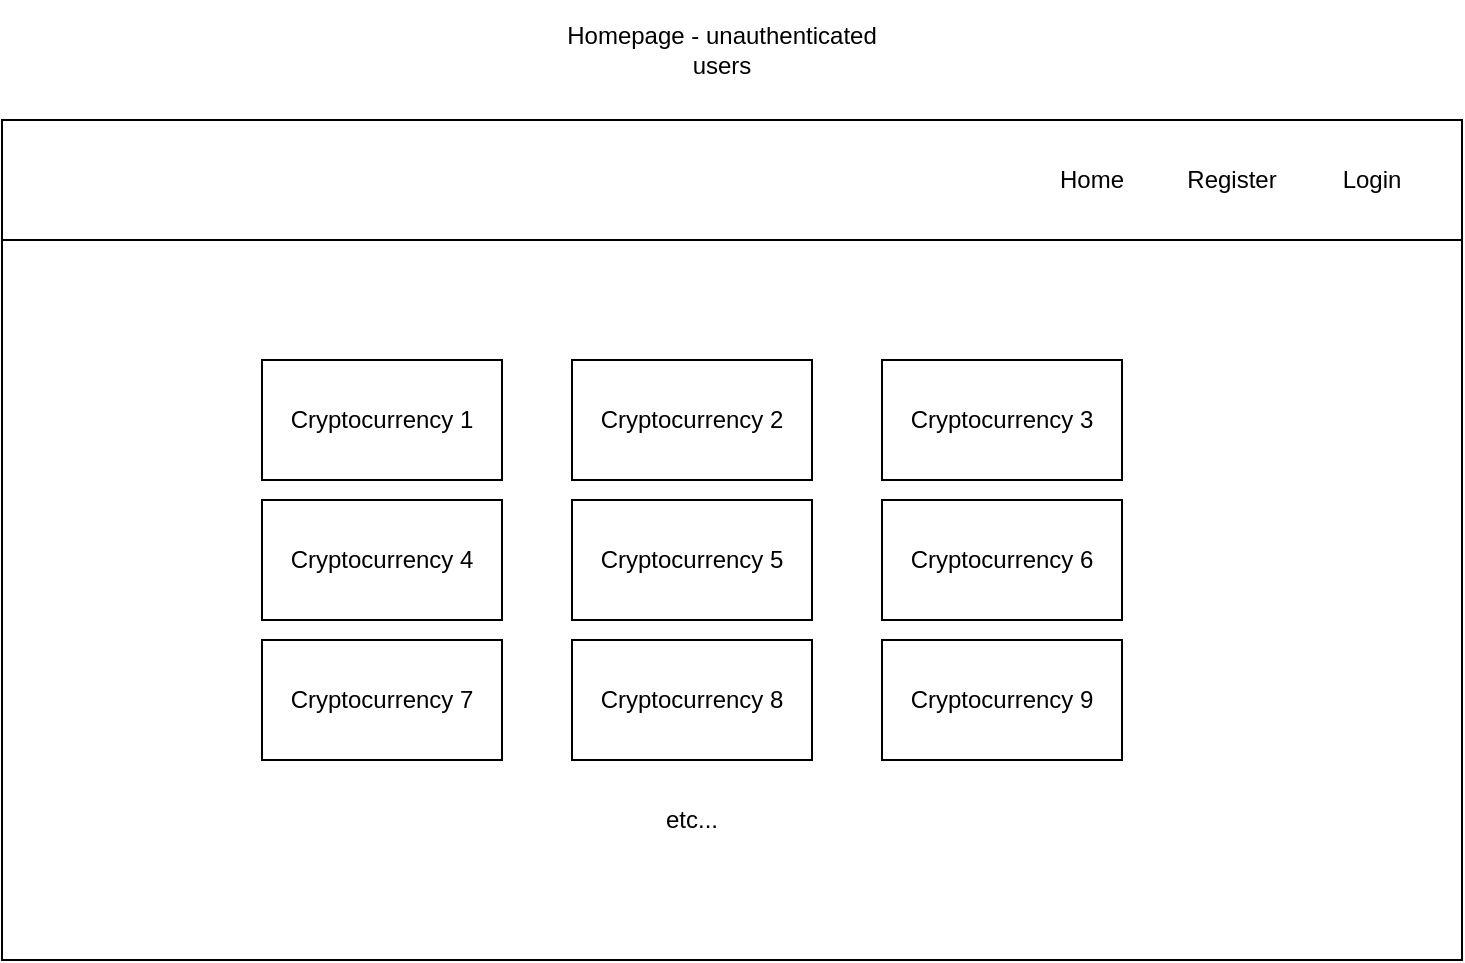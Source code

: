 <mxfile version="13.7.3" type="device" pages="8"><diagram id="aabNuVAJVz0_5l-zAZiH" name="Home-unauthenticated"><mxGraphModel dx="868" dy="482" grid="1" gridSize="10" guides="1" tooltips="1" connect="1" arrows="1" fold="1" page="1" pageScale="1" pageWidth="850" pageHeight="1100" math="0" shadow="0"><root><mxCell id="0"/><mxCell id="1" parent="0"/><mxCell id="TTVd7hOn94MOB04OpmDW-1" value="" style="rounded=0;whiteSpace=wrap;html=1;" parent="1" vertex="1"><mxGeometry x="80" y="90" width="730" height="420" as="geometry"/></mxCell><mxCell id="TTVd7hOn94MOB04OpmDW-13" value="" style="rounded=0;whiteSpace=wrap;html=1;" parent="1" vertex="1"><mxGeometry x="210" y="350" width="120" height="60" as="geometry"/></mxCell><mxCell id="TTVd7hOn94MOB04OpmDW-2" value="" style="rounded=0;whiteSpace=wrap;html=1;" parent="1" vertex="1"><mxGeometry x="80" y="90" width="730" height="60" as="geometry"/></mxCell><mxCell id="TTVd7hOn94MOB04OpmDW-3" value="Login" style="text;html=1;strokeColor=none;fillColor=none;align=center;verticalAlign=middle;whiteSpace=wrap;rounded=0;" parent="1" vertex="1"><mxGeometry x="730" y="95" width="70" height="50" as="geometry"/></mxCell><mxCell id="TTVd7hOn94MOB04OpmDW-4" value="Home" style="text;html=1;strokeColor=none;fillColor=none;align=center;verticalAlign=middle;whiteSpace=wrap;rounded=0;" parent="1" vertex="1"><mxGeometry x="590" y="95" width="70" height="50" as="geometry"/></mxCell><mxCell id="TTVd7hOn94MOB04OpmDW-5" value="Register" style="text;html=1;strokeColor=none;fillColor=none;align=center;verticalAlign=middle;whiteSpace=wrap;rounded=0;" parent="1" vertex="1"><mxGeometry x="660" y="95" width="70" height="50" as="geometry"/></mxCell><mxCell id="TTVd7hOn94MOB04OpmDW-6" value="Homepage - unauthenticated users" style="text;html=1;strokeColor=none;fillColor=none;align=center;verticalAlign=middle;whiteSpace=wrap;rounded=0;" parent="1" vertex="1"><mxGeometry x="360" y="30" width="160" height="50" as="geometry"/></mxCell><mxCell id="TTVd7hOn94MOB04OpmDW-7" value="" style="rounded=0;whiteSpace=wrap;html=1;" parent="1" vertex="1"><mxGeometry x="210" y="210" width="120" height="60" as="geometry"/></mxCell><mxCell id="TTVd7hOn94MOB04OpmDW-8" value="Cryptocurrency 1" style="text;html=1;strokeColor=none;fillColor=none;align=center;verticalAlign=middle;whiteSpace=wrap;rounded=0;" parent="1" vertex="1"><mxGeometry x="220" y="220" width="100" height="40" as="geometry"/></mxCell><mxCell id="TTVd7hOn94MOB04OpmDW-9" value="Cryptocurrency 7" style="text;html=1;strokeColor=none;fillColor=none;align=center;verticalAlign=middle;whiteSpace=wrap;rounded=0;" parent="1" vertex="1"><mxGeometry x="220" y="360" width="100" height="40" as="geometry"/></mxCell><mxCell id="TTVd7hOn94MOB04OpmDW-12" value="" style="rounded=0;whiteSpace=wrap;html=1;" parent="1" vertex="1"><mxGeometry x="210" y="280" width="120" height="60" as="geometry"/></mxCell><mxCell id="TTVd7hOn94MOB04OpmDW-10" value="Cryptocurrency 4" style="text;html=1;strokeColor=none;fillColor=none;align=center;verticalAlign=middle;whiteSpace=wrap;rounded=0;" parent="1" vertex="1"><mxGeometry x="220" y="290" width="100" height="40" as="geometry"/></mxCell><mxCell id="TTVd7hOn94MOB04OpmDW-14" value="etc..." style="text;html=1;strokeColor=none;fillColor=none;align=center;verticalAlign=middle;whiteSpace=wrap;rounded=0;" parent="1" vertex="1"><mxGeometry x="405" y="430" width="40" height="20" as="geometry"/></mxCell><mxCell id="TTVd7hOn94MOB04OpmDW-15" value="" style="rounded=0;whiteSpace=wrap;html=1;" parent="1" vertex="1"><mxGeometry x="365" y="210" width="120" height="60" as="geometry"/></mxCell><mxCell id="TTVd7hOn94MOB04OpmDW-16" value="" style="rounded=0;whiteSpace=wrap;html=1;" parent="1" vertex="1"><mxGeometry x="520" y="210" width="120" height="60" as="geometry"/></mxCell><mxCell id="TTVd7hOn94MOB04OpmDW-17" value="" style="rounded=0;whiteSpace=wrap;html=1;" parent="1" vertex="1"><mxGeometry x="365" y="280" width="120" height="60" as="geometry"/></mxCell><mxCell id="TTVd7hOn94MOB04OpmDW-18" value="" style="rounded=0;whiteSpace=wrap;html=1;" parent="1" vertex="1"><mxGeometry x="520" y="280" width="120" height="60" as="geometry"/></mxCell><mxCell id="TTVd7hOn94MOB04OpmDW-19" value="" style="rounded=0;whiteSpace=wrap;html=1;" parent="1" vertex="1"><mxGeometry x="365" y="350" width="120" height="60" as="geometry"/></mxCell><mxCell id="TTVd7hOn94MOB04OpmDW-20" value="" style="rounded=0;whiteSpace=wrap;html=1;" parent="1" vertex="1"><mxGeometry x="520" y="350" width="120" height="60" as="geometry"/></mxCell><mxCell id="TTVd7hOn94MOB04OpmDW-22" value="Cryptocurrency 2" style="text;html=1;strokeColor=none;fillColor=none;align=center;verticalAlign=middle;whiteSpace=wrap;rounded=0;" parent="1" vertex="1"><mxGeometry x="375" y="220" width="100" height="40" as="geometry"/></mxCell><mxCell id="TTVd7hOn94MOB04OpmDW-23" value="Cryptocurrency 5" style="text;html=1;strokeColor=none;fillColor=none;align=center;verticalAlign=middle;whiteSpace=wrap;rounded=0;" parent="1" vertex="1"><mxGeometry x="375" y="290" width="100" height="40" as="geometry"/></mxCell><mxCell id="TTVd7hOn94MOB04OpmDW-24" value="Cryptocurrency 8" style="text;html=1;strokeColor=none;fillColor=none;align=center;verticalAlign=middle;whiteSpace=wrap;rounded=0;" parent="1" vertex="1"><mxGeometry x="375" y="360" width="100" height="40" as="geometry"/></mxCell><mxCell id="TTVd7hOn94MOB04OpmDW-25" value="Cryptocurrency 3" style="text;html=1;strokeColor=none;fillColor=none;align=center;verticalAlign=middle;whiteSpace=wrap;rounded=0;" parent="1" vertex="1"><mxGeometry x="530" y="220" width="100" height="40" as="geometry"/></mxCell><mxCell id="TTVd7hOn94MOB04OpmDW-26" value="Cryptocurrency 6" style="text;html=1;strokeColor=none;fillColor=none;align=center;verticalAlign=middle;whiteSpace=wrap;rounded=0;" parent="1" vertex="1"><mxGeometry x="530" y="290" width="100" height="40" as="geometry"/></mxCell><mxCell id="TTVd7hOn94MOB04OpmDW-27" value="Cryptocurrency 9" style="text;html=1;strokeColor=none;fillColor=none;align=center;verticalAlign=middle;whiteSpace=wrap;rounded=0;" parent="1" vertex="1"><mxGeometry x="530" y="360" width="100" height="40" as="geometry"/></mxCell></root></mxGraphModel></diagram><diagram name="Cryptocurrency details-unauthenticated" id="bdtmQenJDcPyTFG-85FM"><mxGraphModel dx="868" dy="482" grid="1" gridSize="10" guides="1" tooltips="1" connect="1" arrows="1" fold="1" page="1" pageScale="1" pageWidth="850" pageHeight="1100" math="0" shadow="0"><root><mxCell id="eM7s5eN9_leI6L5O0Xb4-0"/><mxCell id="eM7s5eN9_leI6L5O0Xb4-1" parent="eM7s5eN9_leI6L5O0Xb4-0"/><mxCell id="eM7s5eN9_leI6L5O0Xb4-2" value="" style="rounded=0;whiteSpace=wrap;html=1;" parent="eM7s5eN9_leI6L5O0Xb4-1" vertex="1"><mxGeometry x="80" y="90" width="730" height="730" as="geometry"/></mxCell><mxCell id="eM7s5eN9_leI6L5O0Xb4-3" value="" style="rounded=0;whiteSpace=wrap;html=1;" parent="eM7s5eN9_leI6L5O0Xb4-1" vertex="1"><mxGeometry x="80" y="90" width="730" height="60" as="geometry"/></mxCell><mxCell id="eM7s5eN9_leI6L5O0Xb4-4" value="Login" style="text;html=1;strokeColor=none;fillColor=none;align=center;verticalAlign=middle;whiteSpace=wrap;rounded=0;" parent="eM7s5eN9_leI6L5O0Xb4-1" vertex="1"><mxGeometry x="730" y="95" width="70" height="50" as="geometry"/></mxCell><mxCell id="eM7s5eN9_leI6L5O0Xb4-5" value="Home" style="text;html=1;strokeColor=none;fillColor=none;align=center;verticalAlign=middle;whiteSpace=wrap;rounded=0;" parent="eM7s5eN9_leI6L5O0Xb4-1" vertex="1"><mxGeometry x="590" y="95" width="70" height="50" as="geometry"/></mxCell><mxCell id="eM7s5eN9_leI6L5O0Xb4-6" value="Register" style="text;html=1;strokeColor=none;fillColor=none;align=center;verticalAlign=middle;whiteSpace=wrap;rounded=0;" parent="eM7s5eN9_leI6L5O0Xb4-1" vertex="1"><mxGeometry x="660" y="95" width="70" height="50" as="geometry"/></mxCell><mxCell id="eM7s5eN9_leI6L5O0Xb4-7" value="Cryptocurrency details - unauthenticated user" style="text;html=1;strokeColor=none;fillColor=none;align=center;verticalAlign=middle;whiteSpace=wrap;rounded=0;" parent="eM7s5eN9_leI6L5O0Xb4-1" vertex="1"><mxGeometry x="360" y="30" width="160" height="50" as="geometry"/></mxCell><mxCell id="eM7s5eN9_leI6L5O0Xb4-14" value="" style="rounded=0;whiteSpace=wrap;html=1;" parent="eM7s5eN9_leI6L5O0Xb4-1" vertex="1"><mxGeometry x="190" y="190" width="500" height="120" as="geometry"/></mxCell><mxCell id="eM7s5eN9_leI6L5O0Xb4-15" value="Cryptocurrency 1" style="text;html=1;strokeColor=none;fillColor=none;align=center;verticalAlign=middle;whiteSpace=wrap;rounded=0;" parent="eM7s5eN9_leI6L5O0Xb4-1" vertex="1"><mxGeometry x="220" y="200" width="120" height="20" as="geometry"/></mxCell><mxCell id="eM7s5eN9_leI6L5O0Xb4-16" value="Symbol" style="text;html=1;strokeColor=none;fillColor=none;align=center;verticalAlign=middle;whiteSpace=wrap;rounded=0;" parent="eM7s5eN9_leI6L5O0Xb4-1" vertex="1"><mxGeometry x="220" y="230" width="70" height="20" as="geometry"/></mxCell><mxCell id="eM7s5eN9_leI6L5O0Xb4-17" value="Current Price" style="text;html=1;strokeColor=none;fillColor=none;align=center;verticalAlign=middle;whiteSpace=wrap;rounded=0;" parent="eM7s5eN9_leI6L5O0Xb4-1" vertex="1"><mxGeometry x="220" y="250" width="100" height="40" as="geometry"/></mxCell><mxCell id="eM7s5eN9_leI6L5O0Xb4-18" value="" style="rounded=0;whiteSpace=wrap;html=1;" parent="eM7s5eN9_leI6L5O0Xb4-1" vertex="1"><mxGeometry x="190" y="350" width="500" height="180" as="geometry"/></mxCell><mxCell id="eM7s5eN9_leI6L5O0Xb4-19" value="Last 24 hours chart" style="text;html=1;strokeColor=none;fillColor=none;align=center;verticalAlign=middle;whiteSpace=wrap;rounded=0;" parent="eM7s5eN9_leI6L5O0Xb4-1" vertex="1"><mxGeometry x="357.5" y="360" width="165" height="20" as="geometry"/></mxCell><mxCell id="eM7s5eN9_leI6L5O0Xb4-20" value="" style="rounded=0;whiteSpace=wrap;html=1;" parent="eM7s5eN9_leI6L5O0Xb4-1" vertex="1"><mxGeometry x="190" y="570" width="500" height="180" as="geometry"/></mxCell><mxCell id="eM7s5eN9_leI6L5O0Xb4-21" value="Last 3 months chart" style="text;html=1;strokeColor=none;fillColor=none;align=center;verticalAlign=middle;whiteSpace=wrap;rounded=0;" parent="eM7s5eN9_leI6L5O0Xb4-1" vertex="1"><mxGeometry x="370" y="590" width="140" height="20" as="geometry"/></mxCell></root></mxGraphModel></diagram><diagram id="qeXUuhp6uYV25dQU9sKp" name="Register"><mxGraphModel dx="868" dy="482" grid="1" gridSize="10" guides="1" tooltips="1" connect="1" arrows="1" fold="1" page="1" pageScale="1" pageWidth="850" pageHeight="1100" math="0" shadow="0"><root><mxCell id="GYwmOdR1COvVDIilNJJR-0"/><mxCell id="GYwmOdR1COvVDIilNJJR-1" parent="GYwmOdR1COvVDIilNJJR-0"/><mxCell id="zpGdu5BDpgVGyrMCiccR-0" value="" style="rounded=0;whiteSpace=wrap;html=1;" parent="GYwmOdR1COvVDIilNJJR-1" vertex="1"><mxGeometry x="80" y="90" width="730" height="420" as="geometry"/></mxCell><mxCell id="zpGdu5BDpgVGyrMCiccR-2" value="" style="rounded=0;whiteSpace=wrap;html=1;" parent="GYwmOdR1COvVDIilNJJR-1" vertex="1"><mxGeometry x="80" y="90" width="730" height="60" as="geometry"/></mxCell><mxCell id="zpGdu5BDpgVGyrMCiccR-3" value="Login" style="text;html=1;strokeColor=none;fillColor=none;align=center;verticalAlign=middle;whiteSpace=wrap;rounded=0;" parent="GYwmOdR1COvVDIilNJJR-1" vertex="1"><mxGeometry x="730" y="95" width="70" height="50" as="geometry"/></mxCell><mxCell id="zpGdu5BDpgVGyrMCiccR-4" value="Home" style="text;html=1;strokeColor=none;fillColor=none;align=center;verticalAlign=middle;whiteSpace=wrap;rounded=0;" parent="GYwmOdR1COvVDIilNJJR-1" vertex="1"><mxGeometry x="590" y="95" width="70" height="50" as="geometry"/></mxCell><mxCell id="zpGdu5BDpgVGyrMCiccR-5" value="Register" style="text;html=1;strokeColor=none;fillColor=none;align=center;verticalAlign=middle;whiteSpace=wrap;rounded=0;" parent="GYwmOdR1COvVDIilNJJR-1" vertex="1"><mxGeometry x="660" y="95" width="70" height="50" as="geometry"/></mxCell><mxCell id="zpGdu5BDpgVGyrMCiccR-6" value="Register" style="text;html=1;strokeColor=none;fillColor=none;align=center;verticalAlign=middle;whiteSpace=wrap;rounded=0;" parent="GYwmOdR1COvVDIilNJJR-1" vertex="1"><mxGeometry x="360" y="30" width="160" height="50" as="geometry"/></mxCell><mxCell id="zpGdu5BDpgVGyrMCiccR-27" value="" style="rounded=0;whiteSpace=wrap;html=1;" parent="GYwmOdR1COvVDIilNJJR-1" vertex="1"><mxGeometry x="190" y="200" width="520" height="230" as="geometry"/></mxCell><mxCell id="zpGdu5BDpgVGyrMCiccR-28" value="" style="rounded=1;whiteSpace=wrap;html=1;" parent="GYwmOdR1COvVDIilNJJR-1" vertex="1"><mxGeometry x="280" y="240" width="340" height="30" as="geometry"/></mxCell><mxCell id="zpGdu5BDpgVGyrMCiccR-29" value="" style="rounded=1;whiteSpace=wrap;html=1;" parent="GYwmOdR1COvVDIilNJJR-1" vertex="1"><mxGeometry x="280" y="300" width="340" height="30" as="geometry"/></mxCell><mxCell id="zpGdu5BDpgVGyrMCiccR-30" value="" style="rounded=1;whiteSpace=wrap;html=1;" parent="GYwmOdR1COvVDIilNJJR-1" vertex="1"><mxGeometry x="280" y="360" width="340" height="30" as="geometry"/></mxCell><mxCell id="zpGdu5BDpgVGyrMCiccR-31" value="Register A New Account" style="text;html=1;strokeColor=none;fillColor=none;align=center;verticalAlign=middle;whiteSpace=wrap;rounded=0;" parent="GYwmOdR1COvVDIilNJJR-1" vertex="1"><mxGeometry x="370" y="160" width="140" height="30" as="geometry"/></mxCell><mxCell id="zpGdu5BDpgVGyrMCiccR-32" value="Username" style="text;html=1;strokeColor=none;fillColor=none;align=center;verticalAlign=middle;whiteSpace=wrap;rounded=0;" parent="GYwmOdR1COvVDIilNJJR-1" vertex="1"><mxGeometry x="280" y="220" width="80" height="20" as="geometry"/></mxCell><mxCell id="zpGdu5BDpgVGyrMCiccR-33" value="Password" style="text;html=1;strokeColor=none;fillColor=none;align=center;verticalAlign=middle;whiteSpace=wrap;rounded=0;" parent="GYwmOdR1COvVDIilNJJR-1" vertex="1"><mxGeometry x="280" y="280" width="80" height="20" as="geometry"/></mxCell><mxCell id="zpGdu5BDpgVGyrMCiccR-34" value="Confirm Password" style="text;html=1;strokeColor=none;fillColor=none;align=center;verticalAlign=middle;whiteSpace=wrap;rounded=0;" parent="GYwmOdR1COvVDIilNJJR-1" vertex="1"><mxGeometry x="280" y="340" width="120" height="20" as="geometry"/></mxCell></root></mxGraphModel></diagram><diagram name="Login" id="n6_-s_aJzf2gPJo6jtAJ"><mxGraphModel dx="868" dy="482" grid="1" gridSize="10" guides="1" tooltips="1" connect="1" arrows="1" fold="1" page="1" pageScale="1" pageWidth="850" pageHeight="1100" math="0" shadow="0"><root><mxCell id="VWlVYuz5h0q53_CjuAtS-0"/><mxCell id="VWlVYuz5h0q53_CjuAtS-1" parent="VWlVYuz5h0q53_CjuAtS-0"/><mxCell id="VWlVYuz5h0q53_CjuAtS-2" value="" style="rounded=0;whiteSpace=wrap;html=1;" parent="VWlVYuz5h0q53_CjuAtS-1" vertex="1"><mxGeometry x="80" y="90" width="730" height="420" as="geometry"/></mxCell><mxCell id="VWlVYuz5h0q53_CjuAtS-3" value="" style="rounded=0;whiteSpace=wrap;html=1;" parent="VWlVYuz5h0q53_CjuAtS-1" vertex="1"><mxGeometry x="80" y="90" width="730" height="60" as="geometry"/></mxCell><mxCell id="VWlVYuz5h0q53_CjuAtS-4" value="Login" style="text;html=1;strokeColor=none;fillColor=none;align=center;verticalAlign=middle;whiteSpace=wrap;rounded=0;" parent="VWlVYuz5h0q53_CjuAtS-1" vertex="1"><mxGeometry x="730" y="95" width="70" height="50" as="geometry"/></mxCell><mxCell id="VWlVYuz5h0q53_CjuAtS-5" value="Home" style="text;html=1;strokeColor=none;fillColor=none;align=center;verticalAlign=middle;whiteSpace=wrap;rounded=0;" parent="VWlVYuz5h0q53_CjuAtS-1" vertex="1"><mxGeometry x="590" y="95" width="70" height="50" as="geometry"/></mxCell><mxCell id="VWlVYuz5h0q53_CjuAtS-6" value="Register" style="text;html=1;strokeColor=none;fillColor=none;align=center;verticalAlign=middle;whiteSpace=wrap;rounded=0;" parent="VWlVYuz5h0q53_CjuAtS-1" vertex="1"><mxGeometry x="660" y="95" width="70" height="50" as="geometry"/></mxCell><mxCell id="VWlVYuz5h0q53_CjuAtS-7" value="Login" style="text;html=1;strokeColor=none;fillColor=none;align=center;verticalAlign=middle;whiteSpace=wrap;rounded=0;" parent="VWlVYuz5h0q53_CjuAtS-1" vertex="1"><mxGeometry x="360" y="30" width="160" height="50" as="geometry"/></mxCell><mxCell id="VWlVYuz5h0q53_CjuAtS-8" value="" style="rounded=0;whiteSpace=wrap;html=1;" parent="VWlVYuz5h0q53_CjuAtS-1" vertex="1"><mxGeometry x="190" y="200" width="520" height="230" as="geometry"/></mxCell><mxCell id="VWlVYuz5h0q53_CjuAtS-9" value="" style="rounded=1;whiteSpace=wrap;html=1;" parent="VWlVYuz5h0q53_CjuAtS-1" vertex="1"><mxGeometry x="280" y="240" width="340" height="30" as="geometry"/></mxCell><mxCell id="VWlVYuz5h0q53_CjuAtS-10" value="" style="rounded=1;whiteSpace=wrap;html=1;" parent="VWlVYuz5h0q53_CjuAtS-1" vertex="1"><mxGeometry x="280" y="300" width="340" height="30" as="geometry"/></mxCell><mxCell id="VWlVYuz5h0q53_CjuAtS-12" value="Login To Your Account" style="text;html=1;strokeColor=none;fillColor=none;align=center;verticalAlign=middle;whiteSpace=wrap;rounded=0;" parent="VWlVYuz5h0q53_CjuAtS-1" vertex="1"><mxGeometry x="370" y="160" width="140" height="30" as="geometry"/></mxCell><mxCell id="VWlVYuz5h0q53_CjuAtS-13" value="Username" style="text;html=1;strokeColor=none;fillColor=none;align=center;verticalAlign=middle;whiteSpace=wrap;rounded=0;" parent="VWlVYuz5h0q53_CjuAtS-1" vertex="1"><mxGeometry x="280" y="220" width="80" height="20" as="geometry"/></mxCell><mxCell id="VWlVYuz5h0q53_CjuAtS-14" value="Password" style="text;html=1;strokeColor=none;fillColor=none;align=center;verticalAlign=middle;whiteSpace=wrap;rounded=0;" parent="VWlVYuz5h0q53_CjuAtS-1" vertex="1"><mxGeometry x="280" y="280" width="80" height="20" as="geometry"/></mxCell></root></mxGraphModel></diagram><diagram name="Home-logged in" id="8HlOzeOv4GlfiaxTtGUT"><mxGraphModel dx="868" dy="482" grid="1" gridSize="10" guides="1" tooltips="1" connect="1" arrows="1" fold="1" page="1" pageScale="1" pageWidth="850" pageHeight="1100" math="0" shadow="0"><root><mxCell id="MdoBMbwLSLZwJJh7XbSw-0"/><mxCell id="MdoBMbwLSLZwJJh7XbSw-1" parent="MdoBMbwLSLZwJJh7XbSw-0"/><mxCell id="MdoBMbwLSLZwJJh7XbSw-2" value="" style="rounded=0;whiteSpace=wrap;html=1;" vertex="1" parent="MdoBMbwLSLZwJJh7XbSw-1"><mxGeometry x="80" y="90" width="730" height="420" as="geometry"/></mxCell><mxCell id="MdoBMbwLSLZwJJh7XbSw-4" value="" style="rounded=0;whiteSpace=wrap;html=1;" vertex="1" parent="MdoBMbwLSLZwJJh7XbSw-1"><mxGeometry x="80" y="90" width="730" height="60" as="geometry"/></mxCell><mxCell id="MdoBMbwLSLZwJJh7XbSw-5" value="Logout" style="text;html=1;strokeColor=none;fillColor=none;align=center;verticalAlign=middle;whiteSpace=wrap;rounded=0;" vertex="1" parent="MdoBMbwLSLZwJJh7XbSw-1"><mxGeometry x="730" y="95" width="70" height="50" as="geometry"/></mxCell><mxCell id="MdoBMbwLSLZwJJh7XbSw-6" value="Home" style="text;html=1;strokeColor=none;fillColor=none;align=center;verticalAlign=middle;whiteSpace=wrap;rounded=0;" vertex="1" parent="MdoBMbwLSLZwJJh7XbSw-1"><mxGeometry x="590" y="95" width="70" height="50" as="geometry"/></mxCell><mxCell id="MdoBMbwLSLZwJJh7XbSw-7" value="Browse Currencies" style="text;html=1;strokeColor=none;fillColor=none;align=center;verticalAlign=middle;whiteSpace=wrap;rounded=0;" vertex="1" parent="MdoBMbwLSLZwJJh7XbSw-1"><mxGeometry x="660" y="95" width="70" height="50" as="geometry"/></mxCell><mxCell id="MdoBMbwLSLZwJJh7XbSw-8" value="Homepage - logged-in users" style="text;html=1;strokeColor=none;fillColor=none;align=center;verticalAlign=middle;whiteSpace=wrap;rounded=0;" vertex="1" parent="MdoBMbwLSLZwJJh7XbSw-1"><mxGeometry x="360" y="30" width="160" height="50" as="geometry"/></mxCell><mxCell id="MdoBMbwLSLZwJJh7XbSw-27" value="Welcome &amp;lt;user&amp;gt;!" style="text;html=1;strokeColor=none;fillColor=none;align=center;verticalAlign=middle;whiteSpace=wrap;rounded=0;" vertex="1" parent="MdoBMbwLSLZwJJh7XbSw-1"><mxGeometry x="100" y="110" width="140" height="20" as="geometry"/></mxCell><mxCell id="MdoBMbwLSLZwJJh7XbSw-28" value="" style="rounded=0;whiteSpace=wrap;html=1;" vertex="1" parent="MdoBMbwLSLZwJJh7XbSw-1"><mxGeometry x="150" y="190" width="620" height="140" as="geometry"/></mxCell><mxCell id="MdoBMbwLSLZwJJh7XbSw-29" value="Your Portfolio" style="text;html=1;strokeColor=none;fillColor=none;align=center;verticalAlign=middle;whiteSpace=wrap;rounded=0;" vertex="1" parent="MdoBMbwLSLZwJJh7XbSw-1"><mxGeometry x="385" y="200" width="120" height="20" as="geometry"/></mxCell><mxCell id="MdoBMbwLSLZwJJh7XbSw-14" value="etc..." style="text;html=1;strokeColor=none;fillColor=none;align=center;verticalAlign=middle;whiteSpace=wrap;rounded=0;" vertex="1" parent="MdoBMbwLSLZwJJh7XbSw-1"><mxGeometry x="425" y="300" width="40" height="20" as="geometry"/></mxCell><mxCell id="MdoBMbwLSLZwJJh7XbSw-9" value="" style="rounded=0;whiteSpace=wrap;html=1;" vertex="1" parent="MdoBMbwLSLZwJJh7XbSw-1"><mxGeometry x="240" y="230" width="120" height="60" as="geometry"/></mxCell><mxCell id="MdoBMbwLSLZwJJh7XbSw-10" value="Cryptocurrency 1" style="text;html=1;strokeColor=none;fillColor=none;align=center;verticalAlign=middle;whiteSpace=wrap;rounded=0;" vertex="1" parent="MdoBMbwLSLZwJJh7XbSw-1"><mxGeometry x="250" y="240" width="100" height="40" as="geometry"/></mxCell><mxCell id="MdoBMbwLSLZwJJh7XbSw-15" value="" style="rounded=0;whiteSpace=wrap;html=1;" vertex="1" parent="MdoBMbwLSLZwJJh7XbSw-1"><mxGeometry x="395" y="230" width="120" height="60" as="geometry"/></mxCell><mxCell id="MdoBMbwLSLZwJJh7XbSw-16" value="" style="rounded=0;whiteSpace=wrap;html=1;" vertex="1" parent="MdoBMbwLSLZwJJh7XbSw-1"><mxGeometry x="550" y="230" width="120" height="60" as="geometry"/></mxCell><mxCell id="MdoBMbwLSLZwJJh7XbSw-21" value="Cryptocurrency 2" style="text;html=1;strokeColor=none;fillColor=none;align=center;verticalAlign=middle;whiteSpace=wrap;rounded=0;" vertex="1" parent="MdoBMbwLSLZwJJh7XbSw-1"><mxGeometry x="405" y="240" width="100" height="40" as="geometry"/></mxCell><mxCell id="MdoBMbwLSLZwJJh7XbSw-24" value="Cryptocurrency 3" style="text;html=1;strokeColor=none;fillColor=none;align=center;verticalAlign=middle;whiteSpace=wrap;rounded=0;" vertex="1" parent="MdoBMbwLSLZwJJh7XbSw-1"><mxGeometry x="560" y="240" width="100" height="40" as="geometry"/></mxCell></root></mxGraphModel></diagram><diagram name="Portfolio currency details-logged in" id="loVzNt-jgJZpHuW7GQ-X"><mxGraphModel dx="868" dy="482" grid="1" gridSize="10" guides="1" tooltips="1" connect="1" arrows="1" fold="1" page="1" pageScale="1" pageWidth="850" pageHeight="1100" math="0" shadow="0"><root><mxCell id="o47WzBGKKqGIk3pLivNr-0"/><mxCell id="o47WzBGKKqGIk3pLivNr-1" parent="o47WzBGKKqGIk3pLivNr-0"/><mxCell id="o47WzBGKKqGIk3pLivNr-2" value="" style="rounded=0;whiteSpace=wrap;html=1;" vertex="1" parent="o47WzBGKKqGIk3pLivNr-1"><mxGeometry x="80" y="90" width="730" height="730" as="geometry"/></mxCell><mxCell id="o47WzBGKKqGIk3pLivNr-3" value="" style="rounded=0;whiteSpace=wrap;html=1;" vertex="1" parent="o47WzBGKKqGIk3pLivNr-1"><mxGeometry x="80" y="90" width="730" height="60" as="geometry"/></mxCell><mxCell id="o47WzBGKKqGIk3pLivNr-4" value="Logout" style="text;html=1;strokeColor=none;fillColor=none;align=center;verticalAlign=middle;whiteSpace=wrap;rounded=0;" vertex="1" parent="o47WzBGKKqGIk3pLivNr-1"><mxGeometry x="730" y="95" width="70" height="50" as="geometry"/></mxCell><mxCell id="o47WzBGKKqGIk3pLivNr-5" value="Home" style="text;html=1;strokeColor=none;fillColor=none;align=center;verticalAlign=middle;whiteSpace=wrap;rounded=0;" vertex="1" parent="o47WzBGKKqGIk3pLivNr-1"><mxGeometry x="590" y="95" width="70" height="50" as="geometry"/></mxCell><mxCell id="o47WzBGKKqGIk3pLivNr-6" value="Browse Currencies" style="text;html=1;strokeColor=none;fillColor=none;align=center;verticalAlign=middle;whiteSpace=wrap;rounded=0;" vertex="1" parent="o47WzBGKKqGIk3pLivNr-1"><mxGeometry x="660" y="95" width="70" height="50" as="geometry"/></mxCell><mxCell id="o47WzBGKKqGIk3pLivNr-7" value="Portfolio currency details - logged-in user" style="text;html=1;strokeColor=none;fillColor=none;align=center;verticalAlign=middle;whiteSpace=wrap;rounded=0;" vertex="1" parent="o47WzBGKKqGIk3pLivNr-1"><mxGeometry x="360" y="30" width="160" height="50" as="geometry"/></mxCell><mxCell id="o47WzBGKKqGIk3pLivNr-8" value="" style="rounded=0;whiteSpace=wrap;html=1;" vertex="1" parent="o47WzBGKKqGIk3pLivNr-1"><mxGeometry x="190" y="190" width="500" height="120" as="geometry"/></mxCell><mxCell id="o47WzBGKKqGIk3pLivNr-9" value="Cryptocurrency 1" style="text;html=1;strokeColor=none;fillColor=none;align=center;verticalAlign=middle;whiteSpace=wrap;rounded=0;" vertex="1" parent="o47WzBGKKqGIk3pLivNr-1"><mxGeometry x="220" y="200" width="120" height="20" as="geometry"/></mxCell><mxCell id="o47WzBGKKqGIk3pLivNr-10" value="Symbol" style="text;html=1;strokeColor=none;fillColor=none;align=center;verticalAlign=middle;whiteSpace=wrap;rounded=0;" vertex="1" parent="o47WzBGKKqGIk3pLivNr-1"><mxGeometry x="220" y="230" width="70" height="20" as="geometry"/></mxCell><mxCell id="o47WzBGKKqGIk3pLivNr-11" value="Current Price" style="text;html=1;strokeColor=none;fillColor=none;align=center;verticalAlign=middle;whiteSpace=wrap;rounded=0;" vertex="1" parent="o47WzBGKKqGIk3pLivNr-1"><mxGeometry x="220" y="250" width="100" height="40" as="geometry"/></mxCell><mxCell id="o47WzBGKKqGIk3pLivNr-12" value="" style="rounded=0;whiteSpace=wrap;html=1;" vertex="1" parent="o47WzBGKKqGIk3pLivNr-1"><mxGeometry x="190" y="350" width="500" height="180" as="geometry"/></mxCell><mxCell id="o47WzBGKKqGIk3pLivNr-13" value="Last 24 hours chart" style="text;html=1;strokeColor=none;fillColor=none;align=center;verticalAlign=middle;whiteSpace=wrap;rounded=0;" vertex="1" parent="o47WzBGKKqGIk3pLivNr-1"><mxGeometry x="357.5" y="360" width="165" height="20" as="geometry"/></mxCell><mxCell id="o47WzBGKKqGIk3pLivNr-14" value="" style="rounded=0;whiteSpace=wrap;html=1;" vertex="1" parent="o47WzBGKKqGIk3pLivNr-1"><mxGeometry x="190" y="570" width="500" height="180" as="geometry"/></mxCell><mxCell id="o47WzBGKKqGIk3pLivNr-15" value="Last 3 months chart" style="text;html=1;strokeColor=none;fillColor=none;align=center;verticalAlign=middle;whiteSpace=wrap;rounded=0;" vertex="1" parent="o47WzBGKKqGIk3pLivNr-1"><mxGeometry x="370" y="590" width="140" height="20" as="geometry"/></mxCell><mxCell id="o47WzBGKKqGIk3pLivNr-16" value="Welcome &amp;lt;user&amp;gt;!" style="text;html=1;strokeColor=none;fillColor=none;align=center;verticalAlign=middle;whiteSpace=wrap;rounded=0;" vertex="1" parent="o47WzBGKKqGIk3pLivNr-1"><mxGeometry x="100" y="110" width="140" height="20" as="geometry"/></mxCell><mxCell id="o47WzBGKKqGIk3pLivNr-17" value="" style="rounded=1;whiteSpace=wrap;html=1;" vertex="1" parent="o47WzBGKKqGIk3pLivNr-1"><mxGeometry x="550" y="200" width="120" height="30" as="geometry"/></mxCell><mxCell id="o47WzBGKKqGIk3pLivNr-18" value="Remove from portfolio" style="text;html=1;strokeColor=none;fillColor=none;align=center;verticalAlign=middle;whiteSpace=wrap;rounded=0;" vertex="1" parent="o47WzBGKKqGIk3pLivNr-1"><mxGeometry x="562.5" y="205" width="95" height="20" as="geometry"/></mxCell></root></mxGraphModel></diagram><diagram name="Browse currencies-logged in" id="KY3_vZy6oY07eXIPIGaj"><mxGraphModel dx="868" dy="482" grid="1" gridSize="10" guides="1" tooltips="1" connect="1" arrows="1" fold="1" page="1" pageScale="1" pageWidth="850" pageHeight="1100" math="0" shadow="0"><root><mxCell id="1Syq7xRQm1Jf0cmJZIDh-0"/><mxCell id="1Syq7xRQm1Jf0cmJZIDh-1" parent="1Syq7xRQm1Jf0cmJZIDh-0"/><mxCell id="1Syq7xRQm1Jf0cmJZIDh-2" value="" style="rounded=0;whiteSpace=wrap;html=1;" vertex="1" parent="1Syq7xRQm1Jf0cmJZIDh-1"><mxGeometry x="80" y="90" width="730" height="420" as="geometry"/></mxCell><mxCell id="1Syq7xRQm1Jf0cmJZIDh-3" value="" style="rounded=0;whiteSpace=wrap;html=1;" vertex="1" parent="1Syq7xRQm1Jf0cmJZIDh-1"><mxGeometry x="210" y="350" width="120" height="60" as="geometry"/></mxCell><mxCell id="1Syq7xRQm1Jf0cmJZIDh-8" value="Browse currencies - logged-in user" style="text;html=1;strokeColor=none;fillColor=none;align=center;verticalAlign=middle;whiteSpace=wrap;rounded=0;" vertex="1" parent="1Syq7xRQm1Jf0cmJZIDh-1"><mxGeometry x="360" y="30" width="160" height="50" as="geometry"/></mxCell><mxCell id="1Syq7xRQm1Jf0cmJZIDh-9" value="" style="rounded=0;whiteSpace=wrap;html=1;" vertex="1" parent="1Syq7xRQm1Jf0cmJZIDh-1"><mxGeometry x="210" y="210" width="120" height="60" as="geometry"/></mxCell><mxCell id="1Syq7xRQm1Jf0cmJZIDh-10" value="Cryptocurrency 1" style="text;html=1;strokeColor=none;fillColor=none;align=center;verticalAlign=middle;whiteSpace=wrap;rounded=0;" vertex="1" parent="1Syq7xRQm1Jf0cmJZIDh-1"><mxGeometry x="220" y="220" width="100" height="40" as="geometry"/></mxCell><mxCell id="1Syq7xRQm1Jf0cmJZIDh-11" value="Cryptocurrency 7" style="text;html=1;strokeColor=none;fillColor=none;align=center;verticalAlign=middle;whiteSpace=wrap;rounded=0;" vertex="1" parent="1Syq7xRQm1Jf0cmJZIDh-1"><mxGeometry x="220" y="360" width="100" height="40" as="geometry"/></mxCell><mxCell id="1Syq7xRQm1Jf0cmJZIDh-12" value="" style="rounded=0;whiteSpace=wrap;html=1;" vertex="1" parent="1Syq7xRQm1Jf0cmJZIDh-1"><mxGeometry x="210" y="280" width="120" height="60" as="geometry"/></mxCell><mxCell id="1Syq7xRQm1Jf0cmJZIDh-13" value="Cryptocurrency 4" style="text;html=1;strokeColor=none;fillColor=none;align=center;verticalAlign=middle;whiteSpace=wrap;rounded=0;" vertex="1" parent="1Syq7xRQm1Jf0cmJZIDh-1"><mxGeometry x="220" y="290" width="100" height="40" as="geometry"/></mxCell><mxCell id="1Syq7xRQm1Jf0cmJZIDh-14" value="etc..." style="text;html=1;strokeColor=none;fillColor=none;align=center;verticalAlign=middle;whiteSpace=wrap;rounded=0;" vertex="1" parent="1Syq7xRQm1Jf0cmJZIDh-1"><mxGeometry x="405" y="430" width="40" height="20" as="geometry"/></mxCell><mxCell id="1Syq7xRQm1Jf0cmJZIDh-15" value="" style="rounded=0;whiteSpace=wrap;html=1;" vertex="1" parent="1Syq7xRQm1Jf0cmJZIDh-1"><mxGeometry x="365" y="210" width="120" height="60" as="geometry"/></mxCell><mxCell id="1Syq7xRQm1Jf0cmJZIDh-16" value="" style="rounded=0;whiteSpace=wrap;html=1;" vertex="1" parent="1Syq7xRQm1Jf0cmJZIDh-1"><mxGeometry x="520" y="210" width="120" height="60" as="geometry"/></mxCell><mxCell id="1Syq7xRQm1Jf0cmJZIDh-17" value="" style="rounded=0;whiteSpace=wrap;html=1;" vertex="1" parent="1Syq7xRQm1Jf0cmJZIDh-1"><mxGeometry x="365" y="280" width="120" height="60" as="geometry"/></mxCell><mxCell id="1Syq7xRQm1Jf0cmJZIDh-18" value="" style="rounded=0;whiteSpace=wrap;html=1;" vertex="1" parent="1Syq7xRQm1Jf0cmJZIDh-1"><mxGeometry x="520" y="280" width="120" height="60" as="geometry"/></mxCell><mxCell id="1Syq7xRQm1Jf0cmJZIDh-19" value="" style="rounded=0;whiteSpace=wrap;html=1;" vertex="1" parent="1Syq7xRQm1Jf0cmJZIDh-1"><mxGeometry x="365" y="350" width="120" height="60" as="geometry"/></mxCell><mxCell id="1Syq7xRQm1Jf0cmJZIDh-20" value="" style="rounded=0;whiteSpace=wrap;html=1;" vertex="1" parent="1Syq7xRQm1Jf0cmJZIDh-1"><mxGeometry x="520" y="350" width="120" height="60" as="geometry"/></mxCell><mxCell id="1Syq7xRQm1Jf0cmJZIDh-21" value="Cryptocurrency 2" style="text;html=1;strokeColor=none;fillColor=none;align=center;verticalAlign=middle;whiteSpace=wrap;rounded=0;" vertex="1" parent="1Syq7xRQm1Jf0cmJZIDh-1"><mxGeometry x="375" y="220" width="100" height="40" as="geometry"/></mxCell><mxCell id="1Syq7xRQm1Jf0cmJZIDh-22" value="Cryptocurrency 5" style="text;html=1;strokeColor=none;fillColor=none;align=center;verticalAlign=middle;whiteSpace=wrap;rounded=0;" vertex="1" parent="1Syq7xRQm1Jf0cmJZIDh-1"><mxGeometry x="375" y="290" width="100" height="40" as="geometry"/></mxCell><mxCell id="1Syq7xRQm1Jf0cmJZIDh-23" value="Cryptocurrency 8" style="text;html=1;strokeColor=none;fillColor=none;align=center;verticalAlign=middle;whiteSpace=wrap;rounded=0;" vertex="1" parent="1Syq7xRQm1Jf0cmJZIDh-1"><mxGeometry x="375" y="360" width="100" height="40" as="geometry"/></mxCell><mxCell id="1Syq7xRQm1Jf0cmJZIDh-24" value="Cryptocurrency 3" style="text;html=1;strokeColor=none;fillColor=none;align=center;verticalAlign=middle;whiteSpace=wrap;rounded=0;" vertex="1" parent="1Syq7xRQm1Jf0cmJZIDh-1"><mxGeometry x="530" y="220" width="100" height="40" as="geometry"/></mxCell><mxCell id="1Syq7xRQm1Jf0cmJZIDh-25" value="Cryptocurrency 6" style="text;html=1;strokeColor=none;fillColor=none;align=center;verticalAlign=middle;whiteSpace=wrap;rounded=0;" vertex="1" parent="1Syq7xRQm1Jf0cmJZIDh-1"><mxGeometry x="530" y="290" width="100" height="40" as="geometry"/></mxCell><mxCell id="1Syq7xRQm1Jf0cmJZIDh-26" value="Cryptocurrency 9" style="text;html=1;strokeColor=none;fillColor=none;align=center;verticalAlign=middle;whiteSpace=wrap;rounded=0;" vertex="1" parent="1Syq7xRQm1Jf0cmJZIDh-1"><mxGeometry x="530" y="360" width="100" height="40" as="geometry"/></mxCell><mxCell id="MvioBKpO_HC_zSJEhkRZ-0" value="" style="rounded=0;whiteSpace=wrap;html=1;" vertex="1" parent="1Syq7xRQm1Jf0cmJZIDh-1"><mxGeometry x="80" y="90" width="730" height="60" as="geometry"/></mxCell><mxCell id="MvioBKpO_HC_zSJEhkRZ-1" value="Logout" style="text;html=1;strokeColor=none;fillColor=none;align=center;verticalAlign=middle;whiteSpace=wrap;rounded=0;" vertex="1" parent="1Syq7xRQm1Jf0cmJZIDh-1"><mxGeometry x="730" y="95" width="70" height="50" as="geometry"/></mxCell><mxCell id="MvioBKpO_HC_zSJEhkRZ-2" value="Home" style="text;html=1;strokeColor=none;fillColor=none;align=center;verticalAlign=middle;whiteSpace=wrap;rounded=0;" vertex="1" parent="1Syq7xRQm1Jf0cmJZIDh-1"><mxGeometry x="590" y="95" width="70" height="50" as="geometry"/></mxCell><mxCell id="MvioBKpO_HC_zSJEhkRZ-3" value="Browse Currencies" style="text;html=1;strokeColor=none;fillColor=none;align=center;verticalAlign=middle;whiteSpace=wrap;rounded=0;" vertex="1" parent="1Syq7xRQm1Jf0cmJZIDh-1"><mxGeometry x="660" y="95" width="70" height="50" as="geometry"/></mxCell><mxCell id="MvioBKpO_HC_zSJEhkRZ-4" value="Welcome &amp;lt;user&amp;gt;!" style="text;html=1;strokeColor=none;fillColor=none;align=center;verticalAlign=middle;whiteSpace=wrap;rounded=0;" vertex="1" parent="1Syq7xRQm1Jf0cmJZIDh-1"><mxGeometry x="100" y="110" width="140" height="20" as="geometry"/></mxCell></root></mxGraphModel></diagram><diagram name="Browse currency details-logged in" id="V3HS5qdGS4Dd9vYk1V1j"><mxGraphModel dx="868" dy="482" grid="1" gridSize="10" guides="1" tooltips="1" connect="1" arrows="1" fold="1" page="1" pageScale="1" pageWidth="850" pageHeight="1100" math="0" shadow="0"><root><mxCell id="Xx86ZHuDbrWr7GsboAtu-0"/><mxCell id="Xx86ZHuDbrWr7GsboAtu-1" parent="Xx86ZHuDbrWr7GsboAtu-0"/><mxCell id="Xx86ZHuDbrWr7GsboAtu-2" value="" style="rounded=0;whiteSpace=wrap;html=1;" vertex="1" parent="Xx86ZHuDbrWr7GsboAtu-1"><mxGeometry x="80" y="90" width="730" height="730" as="geometry"/></mxCell><mxCell id="Xx86ZHuDbrWr7GsboAtu-3" value="" style="rounded=0;whiteSpace=wrap;html=1;" vertex="1" parent="Xx86ZHuDbrWr7GsboAtu-1"><mxGeometry x="80" y="90" width="730" height="60" as="geometry"/></mxCell><mxCell id="Xx86ZHuDbrWr7GsboAtu-4" value="Logout" style="text;html=1;strokeColor=none;fillColor=none;align=center;verticalAlign=middle;whiteSpace=wrap;rounded=0;" vertex="1" parent="Xx86ZHuDbrWr7GsboAtu-1"><mxGeometry x="730" y="95" width="70" height="50" as="geometry"/></mxCell><mxCell id="Xx86ZHuDbrWr7GsboAtu-5" value="Home" style="text;html=1;strokeColor=none;fillColor=none;align=center;verticalAlign=middle;whiteSpace=wrap;rounded=0;" vertex="1" parent="Xx86ZHuDbrWr7GsboAtu-1"><mxGeometry x="590" y="95" width="70" height="50" as="geometry"/></mxCell><mxCell id="Xx86ZHuDbrWr7GsboAtu-6" value="Browse Currencies" style="text;html=1;strokeColor=none;fillColor=none;align=center;verticalAlign=middle;whiteSpace=wrap;rounded=0;" vertex="1" parent="Xx86ZHuDbrWr7GsboAtu-1"><mxGeometry x="660" y="95" width="70" height="50" as="geometry"/></mxCell><mxCell id="Xx86ZHuDbrWr7GsboAtu-7" value="Browse currency details - logged-in user" style="text;html=1;strokeColor=none;fillColor=none;align=center;verticalAlign=middle;whiteSpace=wrap;rounded=0;" vertex="1" parent="Xx86ZHuDbrWr7GsboAtu-1"><mxGeometry x="360" y="30" width="160" height="50" as="geometry"/></mxCell><mxCell id="Xx86ZHuDbrWr7GsboAtu-8" value="" style="rounded=0;whiteSpace=wrap;html=1;" vertex="1" parent="Xx86ZHuDbrWr7GsboAtu-1"><mxGeometry x="190" y="190" width="500" height="120" as="geometry"/></mxCell><mxCell id="Xx86ZHuDbrWr7GsboAtu-9" value="Cryptocurrency 1" style="text;html=1;strokeColor=none;fillColor=none;align=center;verticalAlign=middle;whiteSpace=wrap;rounded=0;" vertex="1" parent="Xx86ZHuDbrWr7GsboAtu-1"><mxGeometry x="220" y="200" width="120" height="20" as="geometry"/></mxCell><mxCell id="Xx86ZHuDbrWr7GsboAtu-10" value="Symbol" style="text;html=1;strokeColor=none;fillColor=none;align=center;verticalAlign=middle;whiteSpace=wrap;rounded=0;" vertex="1" parent="Xx86ZHuDbrWr7GsboAtu-1"><mxGeometry x="220" y="230" width="70" height="20" as="geometry"/></mxCell><mxCell id="Xx86ZHuDbrWr7GsboAtu-11" value="Current Price" style="text;html=1;strokeColor=none;fillColor=none;align=center;verticalAlign=middle;whiteSpace=wrap;rounded=0;" vertex="1" parent="Xx86ZHuDbrWr7GsboAtu-1"><mxGeometry x="220" y="250" width="100" height="40" as="geometry"/></mxCell><mxCell id="Xx86ZHuDbrWr7GsboAtu-12" value="" style="rounded=0;whiteSpace=wrap;html=1;" vertex="1" parent="Xx86ZHuDbrWr7GsboAtu-1"><mxGeometry x="190" y="350" width="500" height="180" as="geometry"/></mxCell><mxCell id="Xx86ZHuDbrWr7GsboAtu-13" value="Last 24 hours chart" style="text;html=1;strokeColor=none;fillColor=none;align=center;verticalAlign=middle;whiteSpace=wrap;rounded=0;" vertex="1" parent="Xx86ZHuDbrWr7GsboAtu-1"><mxGeometry x="357.5" y="360" width="165" height="20" as="geometry"/></mxCell><mxCell id="Xx86ZHuDbrWr7GsboAtu-14" value="" style="rounded=0;whiteSpace=wrap;html=1;" vertex="1" parent="Xx86ZHuDbrWr7GsboAtu-1"><mxGeometry x="190" y="570" width="500" height="180" as="geometry"/></mxCell><mxCell id="Xx86ZHuDbrWr7GsboAtu-15" value="Last 3 months chart" style="text;html=1;strokeColor=none;fillColor=none;align=center;verticalAlign=middle;whiteSpace=wrap;rounded=0;" vertex="1" parent="Xx86ZHuDbrWr7GsboAtu-1"><mxGeometry x="370" y="590" width="140" height="20" as="geometry"/></mxCell><mxCell id="L7-9-oz3R_eNsCHbUESu-0" value="Welcome &amp;lt;user&amp;gt;!" style="text;html=1;strokeColor=none;fillColor=none;align=center;verticalAlign=middle;whiteSpace=wrap;rounded=0;" vertex="1" parent="Xx86ZHuDbrWr7GsboAtu-1"><mxGeometry x="100" y="110" width="140" height="20" as="geometry"/></mxCell><mxCell id="L7-9-oz3R_eNsCHbUESu-1" value="" style="rounded=1;whiteSpace=wrap;html=1;" vertex="1" parent="Xx86ZHuDbrWr7GsboAtu-1"><mxGeometry x="550" y="200" width="120" height="30" as="geometry"/></mxCell><mxCell id="L7-9-oz3R_eNsCHbUESu-2" value="Add to portfolio" style="text;html=1;strokeColor=none;fillColor=none;align=center;verticalAlign=middle;whiteSpace=wrap;rounded=0;" vertex="1" parent="Xx86ZHuDbrWr7GsboAtu-1"><mxGeometry x="562.5" y="205" width="95" height="20" as="geometry"/></mxCell></root></mxGraphModel></diagram></mxfile>